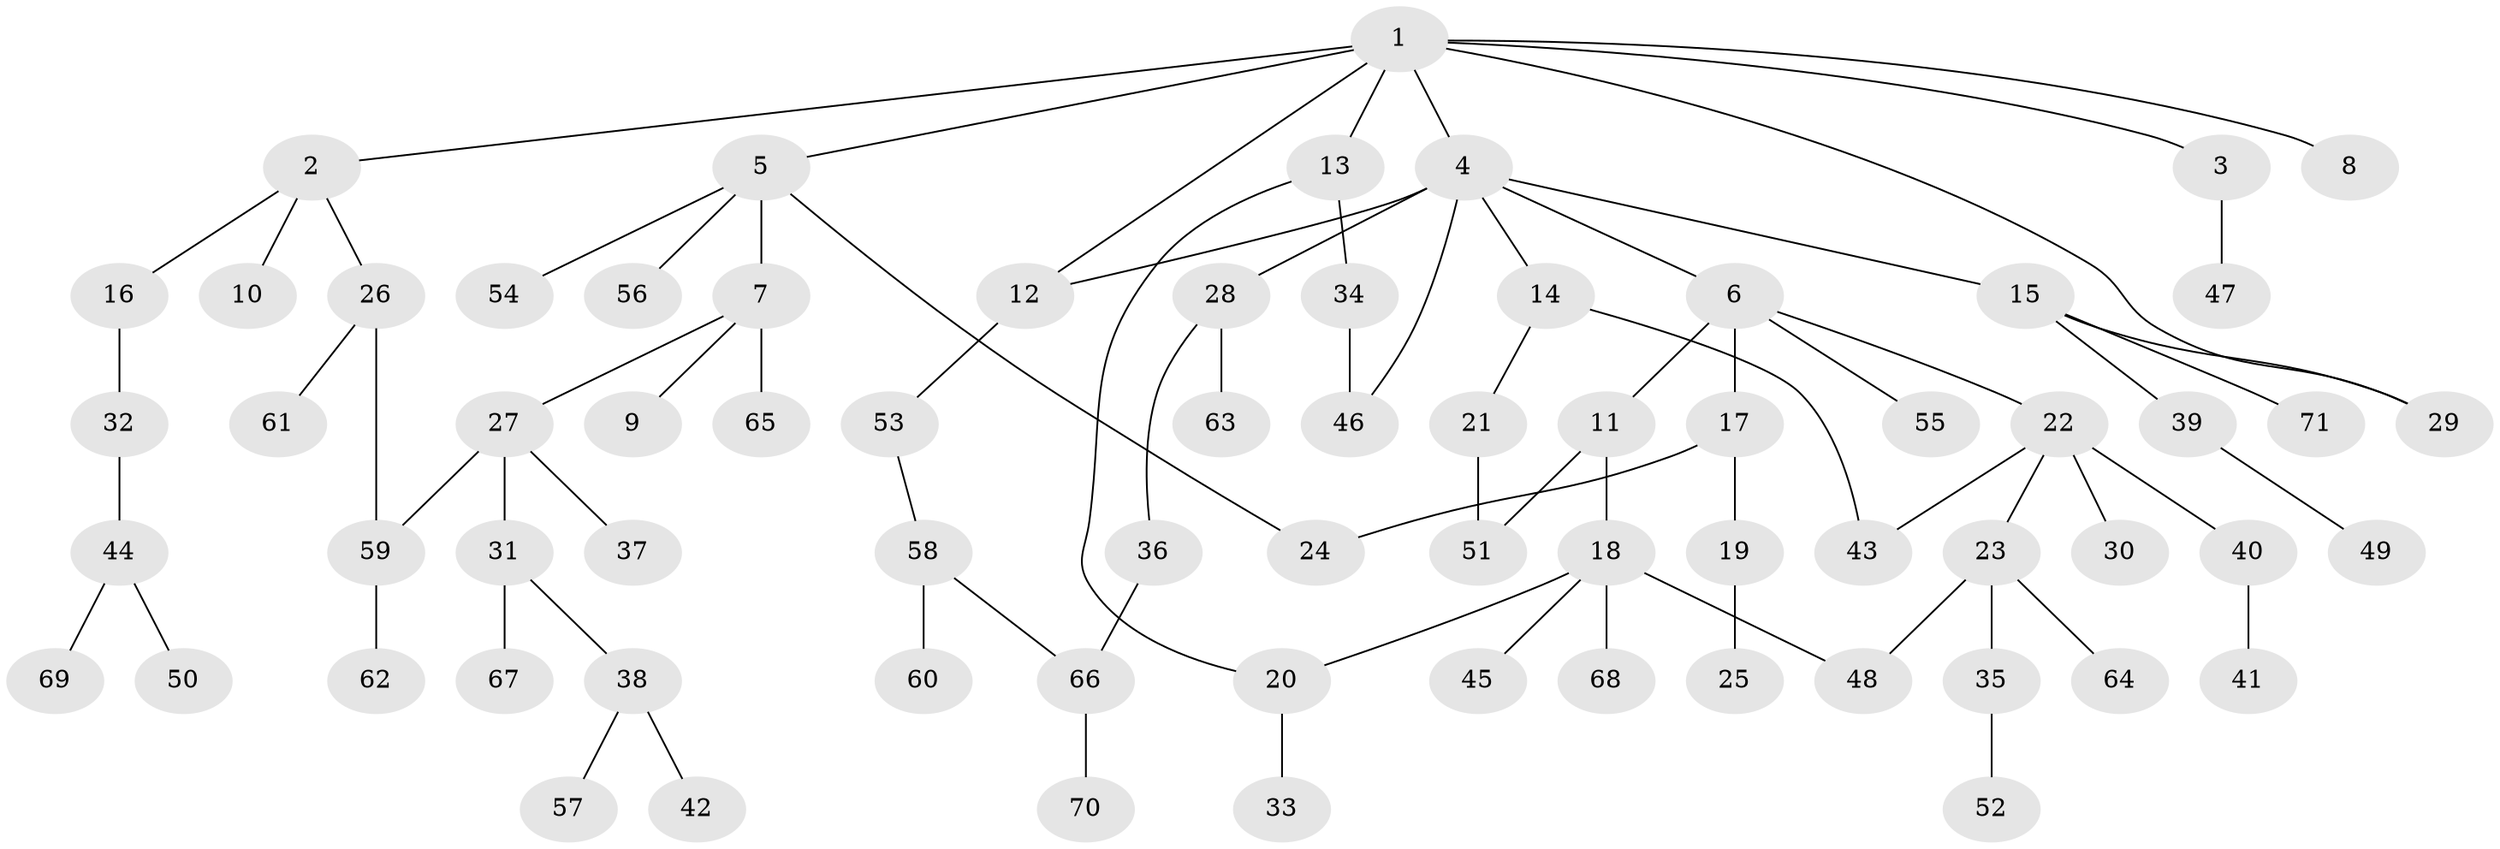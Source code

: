 // coarse degree distribution, {7: 0.05555555555555555, 3: 0.3055555555555556, 1: 0.25, 2: 0.3055555555555556, 4: 0.08333333333333333}
// Generated by graph-tools (version 1.1) at 2025/35/03/04/25 23:35:59]
// undirected, 71 vertices, 80 edges
graph export_dot {
  node [color=gray90,style=filled];
  1;
  2;
  3;
  4;
  5;
  6;
  7;
  8;
  9;
  10;
  11;
  12;
  13;
  14;
  15;
  16;
  17;
  18;
  19;
  20;
  21;
  22;
  23;
  24;
  25;
  26;
  27;
  28;
  29;
  30;
  31;
  32;
  33;
  34;
  35;
  36;
  37;
  38;
  39;
  40;
  41;
  42;
  43;
  44;
  45;
  46;
  47;
  48;
  49;
  50;
  51;
  52;
  53;
  54;
  55;
  56;
  57;
  58;
  59;
  60;
  61;
  62;
  63;
  64;
  65;
  66;
  67;
  68;
  69;
  70;
  71;
  1 -- 2;
  1 -- 3;
  1 -- 4;
  1 -- 5;
  1 -- 8;
  1 -- 13;
  1 -- 29;
  1 -- 12;
  2 -- 10;
  2 -- 16;
  2 -- 26;
  3 -- 47;
  4 -- 6;
  4 -- 12;
  4 -- 14;
  4 -- 15;
  4 -- 28;
  4 -- 46;
  5 -- 7;
  5 -- 54;
  5 -- 56;
  5 -- 24;
  6 -- 11;
  6 -- 17;
  6 -- 22;
  6 -- 55;
  7 -- 9;
  7 -- 27;
  7 -- 65;
  11 -- 18;
  11 -- 51;
  12 -- 53;
  13 -- 20;
  13 -- 34;
  14 -- 21;
  14 -- 43;
  15 -- 29;
  15 -- 39;
  15 -- 71;
  16 -- 32;
  17 -- 19;
  17 -- 24;
  18 -- 45;
  18 -- 48;
  18 -- 68;
  18 -- 20;
  19 -- 25;
  20 -- 33;
  21 -- 51;
  22 -- 23;
  22 -- 30;
  22 -- 40;
  22 -- 43;
  23 -- 35;
  23 -- 64;
  23 -- 48;
  26 -- 61;
  26 -- 59;
  27 -- 31;
  27 -- 37;
  27 -- 59;
  28 -- 36;
  28 -- 63;
  31 -- 38;
  31 -- 67;
  32 -- 44;
  34 -- 46;
  35 -- 52;
  36 -- 66;
  38 -- 42;
  38 -- 57;
  39 -- 49;
  40 -- 41;
  44 -- 50;
  44 -- 69;
  53 -- 58;
  58 -- 60;
  58 -- 66;
  59 -- 62;
  66 -- 70;
}
